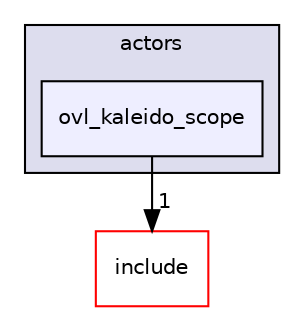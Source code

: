 digraph "src/overlays/actors/ovl_kaleido_scope" {
  compound=true
  node [ fontsize="10", fontname="Helvetica"];
  edge [ labelfontsize="10", labelfontname="Helvetica"];
  subgraph clusterdir_e93473484be31ce7bcb356bd643a22f8 {
    graph [ bgcolor="#ddddee", pencolor="black", label="actors" fontname="Helvetica", fontsize="10", URL="dir_e93473484be31ce7bcb356bd643a22f8.html"]
  dir_a7181d5d44c88a76237ef1921852dbaa [shape=box, label="ovl_kaleido_scope", style="filled", fillcolor="#eeeeff", pencolor="black", URL="dir_a7181d5d44c88a76237ef1921852dbaa.html"];
  }
  dir_d44c64559bbebec7f509842c48db8b23 [shape=box label="include" fillcolor="white" style="filled" color="red" URL="dir_d44c64559bbebec7f509842c48db8b23.html"];
  dir_a7181d5d44c88a76237ef1921852dbaa->dir_d44c64559bbebec7f509842c48db8b23 [headlabel="1", labeldistance=1.5 headhref="dir_000400_000000.html"];
}
